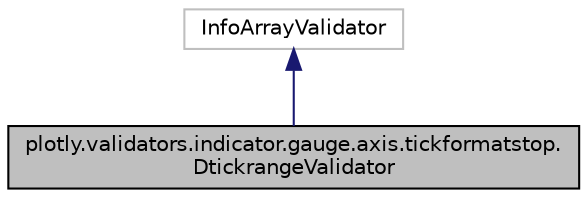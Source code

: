 digraph "plotly.validators.indicator.gauge.axis.tickformatstop.DtickrangeValidator"
{
 // LATEX_PDF_SIZE
  edge [fontname="Helvetica",fontsize="10",labelfontname="Helvetica",labelfontsize="10"];
  node [fontname="Helvetica",fontsize="10",shape=record];
  Node1 [label="plotly.validators.indicator.gauge.axis.tickformatstop.\lDtickrangeValidator",height=0.2,width=0.4,color="black", fillcolor="grey75", style="filled", fontcolor="black",tooltip=" "];
  Node2 -> Node1 [dir="back",color="midnightblue",fontsize="10",style="solid",fontname="Helvetica"];
  Node2 [label="InfoArrayValidator",height=0.2,width=0.4,color="grey75", fillcolor="white", style="filled",tooltip=" "];
}
